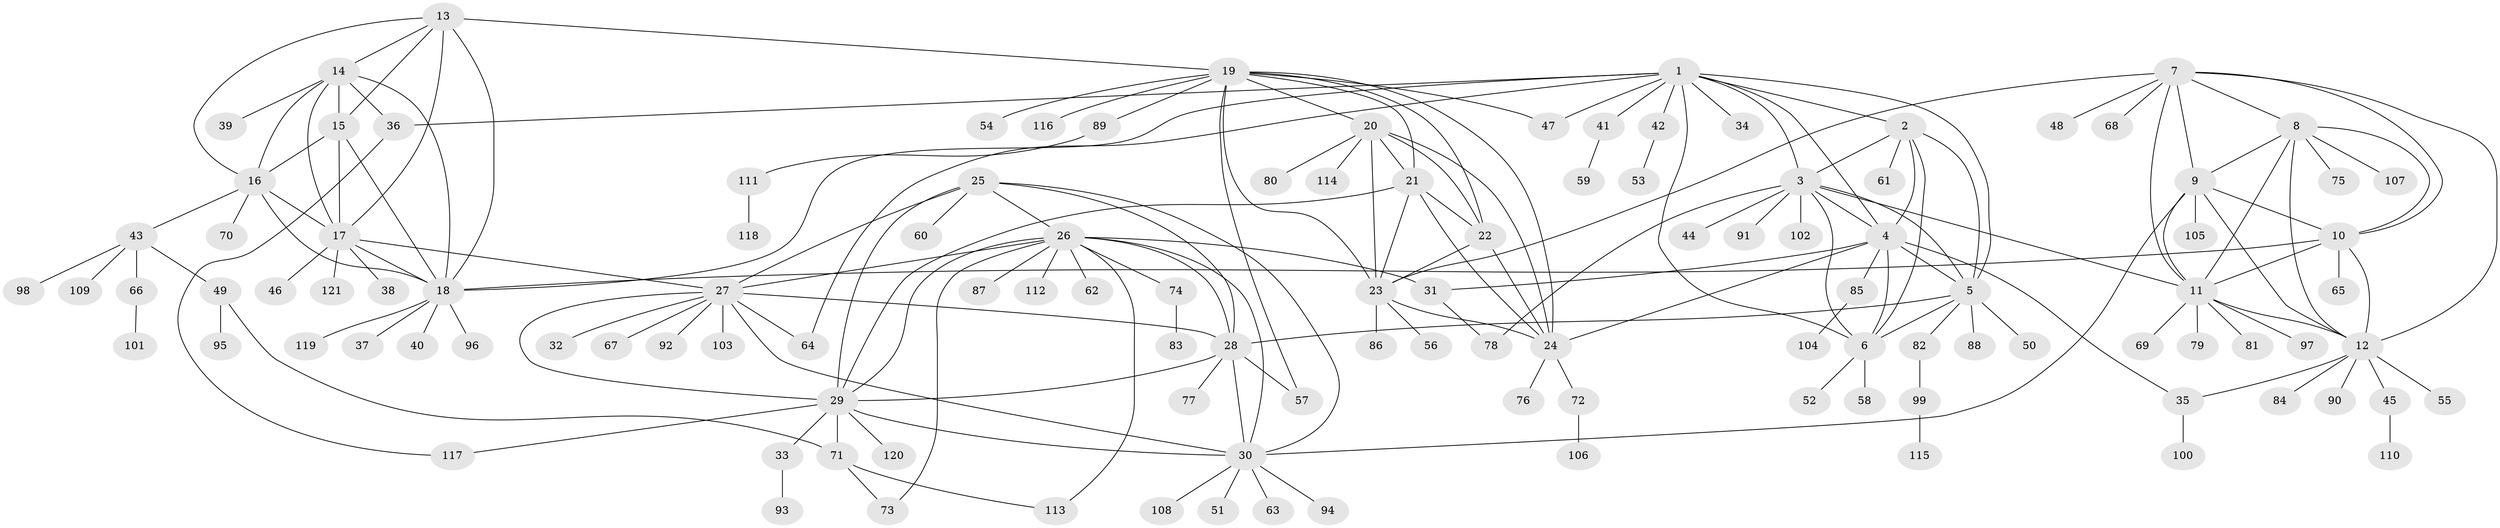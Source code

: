 // Generated by graph-tools (version 1.1) at 2025/37/03/09/25 02:37:45]
// undirected, 121 vertices, 187 edges
graph export_dot {
graph [start="1"]
  node [color=gray90,style=filled];
  1;
  2;
  3;
  4;
  5;
  6;
  7;
  8;
  9;
  10;
  11;
  12;
  13;
  14;
  15;
  16;
  17;
  18;
  19;
  20;
  21;
  22;
  23;
  24;
  25;
  26;
  27;
  28;
  29;
  30;
  31;
  32;
  33;
  34;
  35;
  36;
  37;
  38;
  39;
  40;
  41;
  42;
  43;
  44;
  45;
  46;
  47;
  48;
  49;
  50;
  51;
  52;
  53;
  54;
  55;
  56;
  57;
  58;
  59;
  60;
  61;
  62;
  63;
  64;
  65;
  66;
  67;
  68;
  69;
  70;
  71;
  72;
  73;
  74;
  75;
  76;
  77;
  78;
  79;
  80;
  81;
  82;
  83;
  84;
  85;
  86;
  87;
  88;
  89;
  90;
  91;
  92;
  93;
  94;
  95;
  96;
  97;
  98;
  99;
  100;
  101;
  102;
  103;
  104;
  105;
  106;
  107;
  108;
  109;
  110;
  111;
  112;
  113;
  114;
  115;
  116;
  117;
  118;
  119;
  120;
  121;
  1 -- 2;
  1 -- 3;
  1 -- 4;
  1 -- 5;
  1 -- 6;
  1 -- 18;
  1 -- 34;
  1 -- 36;
  1 -- 41;
  1 -- 42;
  1 -- 47;
  1 -- 64;
  2 -- 3;
  2 -- 4;
  2 -- 5;
  2 -- 6;
  2 -- 61;
  3 -- 4;
  3 -- 5;
  3 -- 6;
  3 -- 11;
  3 -- 44;
  3 -- 78;
  3 -- 91;
  3 -- 102;
  4 -- 5;
  4 -- 6;
  4 -- 24;
  4 -- 31;
  4 -- 35;
  4 -- 85;
  5 -- 6;
  5 -- 28;
  5 -- 50;
  5 -- 82;
  5 -- 88;
  6 -- 52;
  6 -- 58;
  7 -- 8;
  7 -- 9;
  7 -- 10;
  7 -- 11;
  7 -- 12;
  7 -- 23;
  7 -- 48;
  7 -- 68;
  8 -- 9;
  8 -- 10;
  8 -- 11;
  8 -- 12;
  8 -- 75;
  8 -- 107;
  9 -- 10;
  9 -- 11;
  9 -- 12;
  9 -- 30;
  9 -- 105;
  10 -- 11;
  10 -- 12;
  10 -- 18;
  10 -- 65;
  11 -- 12;
  11 -- 69;
  11 -- 79;
  11 -- 81;
  11 -- 97;
  12 -- 35;
  12 -- 45;
  12 -- 55;
  12 -- 84;
  12 -- 90;
  13 -- 14;
  13 -- 15;
  13 -- 16;
  13 -- 17;
  13 -- 18;
  13 -- 19;
  14 -- 15;
  14 -- 16;
  14 -- 17;
  14 -- 18;
  14 -- 36;
  14 -- 39;
  15 -- 16;
  15 -- 17;
  15 -- 18;
  16 -- 17;
  16 -- 18;
  16 -- 43;
  16 -- 70;
  17 -- 18;
  17 -- 27;
  17 -- 38;
  17 -- 46;
  17 -- 121;
  18 -- 37;
  18 -- 40;
  18 -- 96;
  18 -- 119;
  19 -- 20;
  19 -- 21;
  19 -- 22;
  19 -- 23;
  19 -- 24;
  19 -- 47;
  19 -- 54;
  19 -- 57;
  19 -- 89;
  19 -- 116;
  20 -- 21;
  20 -- 22;
  20 -- 23;
  20 -- 24;
  20 -- 80;
  20 -- 114;
  21 -- 22;
  21 -- 23;
  21 -- 24;
  21 -- 29;
  22 -- 23;
  22 -- 24;
  23 -- 24;
  23 -- 56;
  23 -- 86;
  24 -- 72;
  24 -- 76;
  25 -- 26;
  25 -- 27;
  25 -- 28;
  25 -- 29;
  25 -- 30;
  25 -- 60;
  26 -- 27;
  26 -- 28;
  26 -- 29;
  26 -- 30;
  26 -- 31;
  26 -- 62;
  26 -- 73;
  26 -- 74;
  26 -- 87;
  26 -- 112;
  26 -- 113;
  27 -- 28;
  27 -- 29;
  27 -- 30;
  27 -- 32;
  27 -- 64;
  27 -- 67;
  27 -- 92;
  27 -- 103;
  28 -- 29;
  28 -- 30;
  28 -- 57;
  28 -- 77;
  29 -- 30;
  29 -- 33;
  29 -- 71;
  29 -- 117;
  29 -- 120;
  30 -- 51;
  30 -- 63;
  30 -- 94;
  30 -- 108;
  31 -- 78;
  33 -- 93;
  35 -- 100;
  36 -- 117;
  41 -- 59;
  42 -- 53;
  43 -- 49;
  43 -- 66;
  43 -- 98;
  43 -- 109;
  45 -- 110;
  49 -- 71;
  49 -- 95;
  66 -- 101;
  71 -- 73;
  71 -- 113;
  72 -- 106;
  74 -- 83;
  82 -- 99;
  85 -- 104;
  89 -- 111;
  99 -- 115;
  111 -- 118;
}
